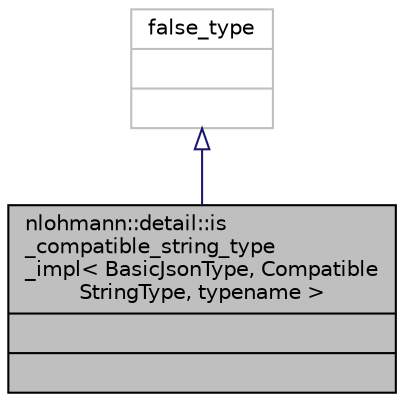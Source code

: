 digraph "nlohmann::detail::is_compatible_string_type_impl&lt; BasicJsonType, CompatibleStringType, typename &gt;"
{
 // INTERACTIVE_SVG=YES
  edge [fontname="Helvetica",fontsize="10",labelfontname="Helvetica",labelfontsize="10"];
  node [fontname="Helvetica",fontsize="10",shape=record];
  Node1 [label="{nlohmann::detail::is\l_compatible_string_type\l_impl\< BasicJsonType, Compatible\lStringType, typename \>\n||}",height=0.2,width=0.4,color="black", fillcolor="grey75", style="filled", fontcolor="black"];
  Node2 -> Node1 [dir="back",color="midnightblue",fontsize="10",style="solid",arrowtail="onormal"];
  Node2 [label="{false_type\n||}",height=0.2,width=0.4,color="grey75", fillcolor="white", style="filled"];
}
